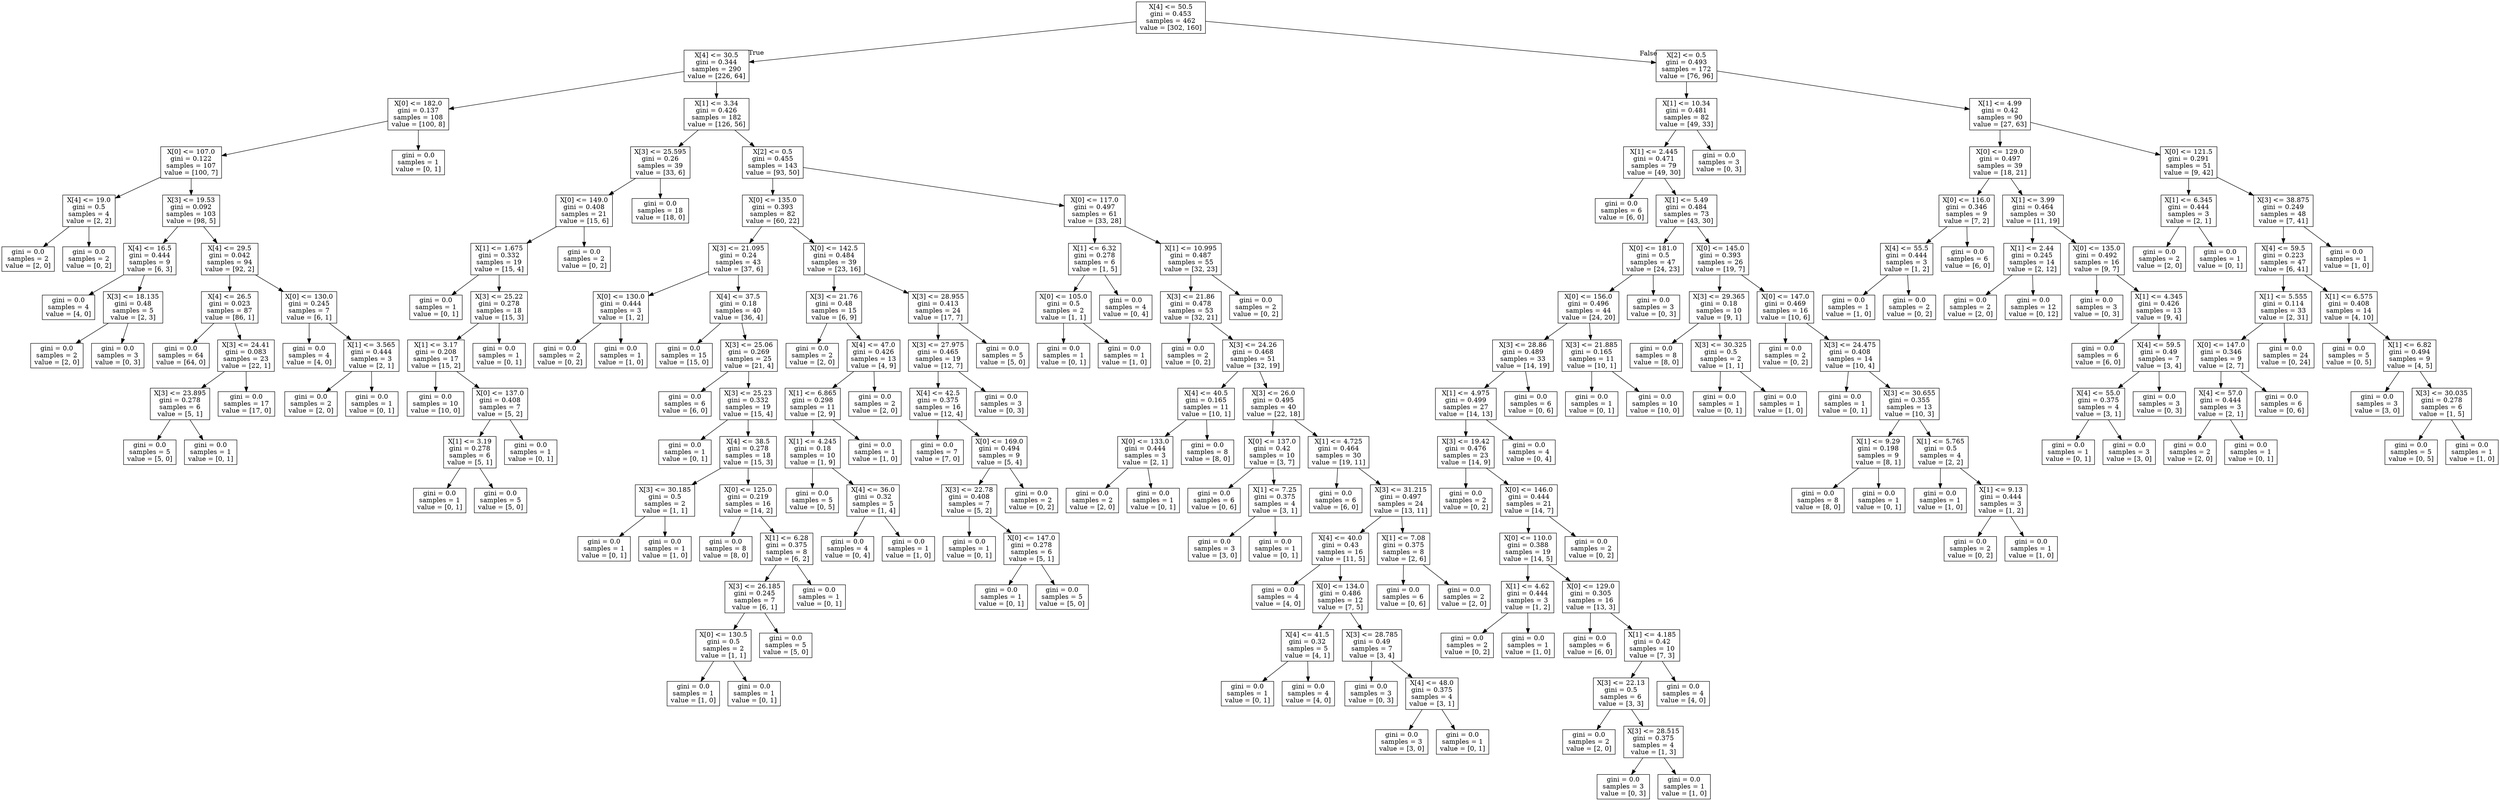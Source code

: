 digraph Tree {
node [shape=box] ;
0 [label="X[4] <= 50.5\ngini = 0.453\nsamples = 462\nvalue = [302, 160]"] ;
1 [label="X[4] <= 30.5\ngini = 0.344\nsamples = 290\nvalue = [226, 64]"] ;
0 -> 1 [labeldistance=2.5, labelangle=45, headlabel="True"] ;
2 [label="X[0] <= 182.0\ngini = 0.137\nsamples = 108\nvalue = [100, 8]"] ;
1 -> 2 ;
3 [label="X[0] <= 107.0\ngini = 0.122\nsamples = 107\nvalue = [100, 7]"] ;
2 -> 3 ;
4 [label="X[4] <= 19.0\ngini = 0.5\nsamples = 4\nvalue = [2, 2]"] ;
3 -> 4 ;
5 [label="gini = 0.0\nsamples = 2\nvalue = [2, 0]"] ;
4 -> 5 ;
6 [label="gini = 0.0\nsamples = 2\nvalue = [0, 2]"] ;
4 -> 6 ;
7 [label="X[3] <= 19.53\ngini = 0.092\nsamples = 103\nvalue = [98, 5]"] ;
3 -> 7 ;
8 [label="X[4] <= 16.5\ngini = 0.444\nsamples = 9\nvalue = [6, 3]"] ;
7 -> 8 ;
9 [label="gini = 0.0\nsamples = 4\nvalue = [4, 0]"] ;
8 -> 9 ;
10 [label="X[3] <= 18.135\ngini = 0.48\nsamples = 5\nvalue = [2, 3]"] ;
8 -> 10 ;
11 [label="gini = 0.0\nsamples = 2\nvalue = [2, 0]"] ;
10 -> 11 ;
12 [label="gini = 0.0\nsamples = 3\nvalue = [0, 3]"] ;
10 -> 12 ;
13 [label="X[4] <= 29.5\ngini = 0.042\nsamples = 94\nvalue = [92, 2]"] ;
7 -> 13 ;
14 [label="X[4] <= 26.5\ngini = 0.023\nsamples = 87\nvalue = [86, 1]"] ;
13 -> 14 ;
15 [label="gini = 0.0\nsamples = 64\nvalue = [64, 0]"] ;
14 -> 15 ;
16 [label="X[3] <= 24.41\ngini = 0.083\nsamples = 23\nvalue = [22, 1]"] ;
14 -> 16 ;
17 [label="X[3] <= 23.895\ngini = 0.278\nsamples = 6\nvalue = [5, 1]"] ;
16 -> 17 ;
18 [label="gini = 0.0\nsamples = 5\nvalue = [5, 0]"] ;
17 -> 18 ;
19 [label="gini = 0.0\nsamples = 1\nvalue = [0, 1]"] ;
17 -> 19 ;
20 [label="gini = 0.0\nsamples = 17\nvalue = [17, 0]"] ;
16 -> 20 ;
21 [label="X[0] <= 130.0\ngini = 0.245\nsamples = 7\nvalue = [6, 1]"] ;
13 -> 21 ;
22 [label="gini = 0.0\nsamples = 4\nvalue = [4, 0]"] ;
21 -> 22 ;
23 [label="X[1] <= 3.565\ngini = 0.444\nsamples = 3\nvalue = [2, 1]"] ;
21 -> 23 ;
24 [label="gini = 0.0\nsamples = 2\nvalue = [2, 0]"] ;
23 -> 24 ;
25 [label="gini = 0.0\nsamples = 1\nvalue = [0, 1]"] ;
23 -> 25 ;
26 [label="gini = 0.0\nsamples = 1\nvalue = [0, 1]"] ;
2 -> 26 ;
27 [label="X[1] <= 3.34\ngini = 0.426\nsamples = 182\nvalue = [126, 56]"] ;
1 -> 27 ;
28 [label="X[3] <= 25.595\ngini = 0.26\nsamples = 39\nvalue = [33, 6]"] ;
27 -> 28 ;
29 [label="X[0] <= 149.0\ngini = 0.408\nsamples = 21\nvalue = [15, 6]"] ;
28 -> 29 ;
30 [label="X[1] <= 1.675\ngini = 0.332\nsamples = 19\nvalue = [15, 4]"] ;
29 -> 30 ;
31 [label="gini = 0.0\nsamples = 1\nvalue = [0, 1]"] ;
30 -> 31 ;
32 [label="X[3] <= 25.22\ngini = 0.278\nsamples = 18\nvalue = [15, 3]"] ;
30 -> 32 ;
33 [label="X[1] <= 3.17\ngini = 0.208\nsamples = 17\nvalue = [15, 2]"] ;
32 -> 33 ;
34 [label="gini = 0.0\nsamples = 10\nvalue = [10, 0]"] ;
33 -> 34 ;
35 [label="X[0] <= 137.0\ngini = 0.408\nsamples = 7\nvalue = [5, 2]"] ;
33 -> 35 ;
36 [label="X[1] <= 3.19\ngini = 0.278\nsamples = 6\nvalue = [5, 1]"] ;
35 -> 36 ;
37 [label="gini = 0.0\nsamples = 1\nvalue = [0, 1]"] ;
36 -> 37 ;
38 [label="gini = 0.0\nsamples = 5\nvalue = [5, 0]"] ;
36 -> 38 ;
39 [label="gini = 0.0\nsamples = 1\nvalue = [0, 1]"] ;
35 -> 39 ;
40 [label="gini = 0.0\nsamples = 1\nvalue = [0, 1]"] ;
32 -> 40 ;
41 [label="gini = 0.0\nsamples = 2\nvalue = [0, 2]"] ;
29 -> 41 ;
42 [label="gini = 0.0\nsamples = 18\nvalue = [18, 0]"] ;
28 -> 42 ;
43 [label="X[2] <= 0.5\ngini = 0.455\nsamples = 143\nvalue = [93, 50]"] ;
27 -> 43 ;
44 [label="X[0] <= 135.0\ngini = 0.393\nsamples = 82\nvalue = [60, 22]"] ;
43 -> 44 ;
45 [label="X[3] <= 21.095\ngini = 0.24\nsamples = 43\nvalue = [37, 6]"] ;
44 -> 45 ;
46 [label="X[0] <= 130.0\ngini = 0.444\nsamples = 3\nvalue = [1, 2]"] ;
45 -> 46 ;
47 [label="gini = 0.0\nsamples = 2\nvalue = [0, 2]"] ;
46 -> 47 ;
48 [label="gini = 0.0\nsamples = 1\nvalue = [1, 0]"] ;
46 -> 48 ;
49 [label="X[4] <= 37.5\ngini = 0.18\nsamples = 40\nvalue = [36, 4]"] ;
45 -> 49 ;
50 [label="gini = 0.0\nsamples = 15\nvalue = [15, 0]"] ;
49 -> 50 ;
51 [label="X[3] <= 25.06\ngini = 0.269\nsamples = 25\nvalue = [21, 4]"] ;
49 -> 51 ;
52 [label="gini = 0.0\nsamples = 6\nvalue = [6, 0]"] ;
51 -> 52 ;
53 [label="X[3] <= 25.23\ngini = 0.332\nsamples = 19\nvalue = [15, 4]"] ;
51 -> 53 ;
54 [label="gini = 0.0\nsamples = 1\nvalue = [0, 1]"] ;
53 -> 54 ;
55 [label="X[4] <= 38.5\ngini = 0.278\nsamples = 18\nvalue = [15, 3]"] ;
53 -> 55 ;
56 [label="X[3] <= 30.185\ngini = 0.5\nsamples = 2\nvalue = [1, 1]"] ;
55 -> 56 ;
57 [label="gini = 0.0\nsamples = 1\nvalue = [0, 1]"] ;
56 -> 57 ;
58 [label="gini = 0.0\nsamples = 1\nvalue = [1, 0]"] ;
56 -> 58 ;
59 [label="X[0] <= 125.0\ngini = 0.219\nsamples = 16\nvalue = [14, 2]"] ;
55 -> 59 ;
60 [label="gini = 0.0\nsamples = 8\nvalue = [8, 0]"] ;
59 -> 60 ;
61 [label="X[1] <= 6.28\ngini = 0.375\nsamples = 8\nvalue = [6, 2]"] ;
59 -> 61 ;
62 [label="X[3] <= 26.185\ngini = 0.245\nsamples = 7\nvalue = [6, 1]"] ;
61 -> 62 ;
63 [label="X[0] <= 130.5\ngini = 0.5\nsamples = 2\nvalue = [1, 1]"] ;
62 -> 63 ;
64 [label="gini = 0.0\nsamples = 1\nvalue = [1, 0]"] ;
63 -> 64 ;
65 [label="gini = 0.0\nsamples = 1\nvalue = [0, 1]"] ;
63 -> 65 ;
66 [label="gini = 0.0\nsamples = 5\nvalue = [5, 0]"] ;
62 -> 66 ;
67 [label="gini = 0.0\nsamples = 1\nvalue = [0, 1]"] ;
61 -> 67 ;
68 [label="X[0] <= 142.5\ngini = 0.484\nsamples = 39\nvalue = [23, 16]"] ;
44 -> 68 ;
69 [label="X[3] <= 21.76\ngini = 0.48\nsamples = 15\nvalue = [6, 9]"] ;
68 -> 69 ;
70 [label="gini = 0.0\nsamples = 2\nvalue = [2, 0]"] ;
69 -> 70 ;
71 [label="X[4] <= 47.0\ngini = 0.426\nsamples = 13\nvalue = [4, 9]"] ;
69 -> 71 ;
72 [label="X[1] <= 6.865\ngini = 0.298\nsamples = 11\nvalue = [2, 9]"] ;
71 -> 72 ;
73 [label="X[1] <= 4.245\ngini = 0.18\nsamples = 10\nvalue = [1, 9]"] ;
72 -> 73 ;
74 [label="gini = 0.0\nsamples = 5\nvalue = [0, 5]"] ;
73 -> 74 ;
75 [label="X[4] <= 36.0\ngini = 0.32\nsamples = 5\nvalue = [1, 4]"] ;
73 -> 75 ;
76 [label="gini = 0.0\nsamples = 4\nvalue = [0, 4]"] ;
75 -> 76 ;
77 [label="gini = 0.0\nsamples = 1\nvalue = [1, 0]"] ;
75 -> 77 ;
78 [label="gini = 0.0\nsamples = 1\nvalue = [1, 0]"] ;
72 -> 78 ;
79 [label="gini = 0.0\nsamples = 2\nvalue = [2, 0]"] ;
71 -> 79 ;
80 [label="X[3] <= 28.955\ngini = 0.413\nsamples = 24\nvalue = [17, 7]"] ;
68 -> 80 ;
81 [label="X[3] <= 27.975\ngini = 0.465\nsamples = 19\nvalue = [12, 7]"] ;
80 -> 81 ;
82 [label="X[4] <= 42.5\ngini = 0.375\nsamples = 16\nvalue = [12, 4]"] ;
81 -> 82 ;
83 [label="gini = 0.0\nsamples = 7\nvalue = [7, 0]"] ;
82 -> 83 ;
84 [label="X[0] <= 169.0\ngini = 0.494\nsamples = 9\nvalue = [5, 4]"] ;
82 -> 84 ;
85 [label="X[3] <= 22.78\ngini = 0.408\nsamples = 7\nvalue = [5, 2]"] ;
84 -> 85 ;
86 [label="gini = 0.0\nsamples = 1\nvalue = [0, 1]"] ;
85 -> 86 ;
87 [label="X[0] <= 147.0\ngini = 0.278\nsamples = 6\nvalue = [5, 1]"] ;
85 -> 87 ;
88 [label="gini = 0.0\nsamples = 1\nvalue = [0, 1]"] ;
87 -> 88 ;
89 [label="gini = 0.0\nsamples = 5\nvalue = [5, 0]"] ;
87 -> 89 ;
90 [label="gini = 0.0\nsamples = 2\nvalue = [0, 2]"] ;
84 -> 90 ;
91 [label="gini = 0.0\nsamples = 3\nvalue = [0, 3]"] ;
81 -> 91 ;
92 [label="gini = 0.0\nsamples = 5\nvalue = [5, 0]"] ;
80 -> 92 ;
93 [label="X[0] <= 117.0\ngini = 0.497\nsamples = 61\nvalue = [33, 28]"] ;
43 -> 93 ;
94 [label="X[1] <= 6.32\ngini = 0.278\nsamples = 6\nvalue = [1, 5]"] ;
93 -> 94 ;
95 [label="X[0] <= 105.0\ngini = 0.5\nsamples = 2\nvalue = [1, 1]"] ;
94 -> 95 ;
96 [label="gini = 0.0\nsamples = 1\nvalue = [0, 1]"] ;
95 -> 96 ;
97 [label="gini = 0.0\nsamples = 1\nvalue = [1, 0]"] ;
95 -> 97 ;
98 [label="gini = 0.0\nsamples = 4\nvalue = [0, 4]"] ;
94 -> 98 ;
99 [label="X[1] <= 10.995\ngini = 0.487\nsamples = 55\nvalue = [32, 23]"] ;
93 -> 99 ;
100 [label="X[3] <= 21.86\ngini = 0.478\nsamples = 53\nvalue = [32, 21]"] ;
99 -> 100 ;
101 [label="gini = 0.0\nsamples = 2\nvalue = [0, 2]"] ;
100 -> 101 ;
102 [label="X[3] <= 24.26\ngini = 0.468\nsamples = 51\nvalue = [32, 19]"] ;
100 -> 102 ;
103 [label="X[4] <= 40.5\ngini = 0.165\nsamples = 11\nvalue = [10, 1]"] ;
102 -> 103 ;
104 [label="X[0] <= 133.0\ngini = 0.444\nsamples = 3\nvalue = [2, 1]"] ;
103 -> 104 ;
105 [label="gini = 0.0\nsamples = 2\nvalue = [2, 0]"] ;
104 -> 105 ;
106 [label="gini = 0.0\nsamples = 1\nvalue = [0, 1]"] ;
104 -> 106 ;
107 [label="gini = 0.0\nsamples = 8\nvalue = [8, 0]"] ;
103 -> 107 ;
108 [label="X[3] <= 26.0\ngini = 0.495\nsamples = 40\nvalue = [22, 18]"] ;
102 -> 108 ;
109 [label="X[0] <= 137.0\ngini = 0.42\nsamples = 10\nvalue = [3, 7]"] ;
108 -> 109 ;
110 [label="gini = 0.0\nsamples = 6\nvalue = [0, 6]"] ;
109 -> 110 ;
111 [label="X[1] <= 7.25\ngini = 0.375\nsamples = 4\nvalue = [3, 1]"] ;
109 -> 111 ;
112 [label="gini = 0.0\nsamples = 3\nvalue = [3, 0]"] ;
111 -> 112 ;
113 [label="gini = 0.0\nsamples = 1\nvalue = [0, 1]"] ;
111 -> 113 ;
114 [label="X[1] <= 4.725\ngini = 0.464\nsamples = 30\nvalue = [19, 11]"] ;
108 -> 114 ;
115 [label="gini = 0.0\nsamples = 6\nvalue = [6, 0]"] ;
114 -> 115 ;
116 [label="X[3] <= 31.215\ngini = 0.497\nsamples = 24\nvalue = [13, 11]"] ;
114 -> 116 ;
117 [label="X[4] <= 40.0\ngini = 0.43\nsamples = 16\nvalue = [11, 5]"] ;
116 -> 117 ;
118 [label="gini = 0.0\nsamples = 4\nvalue = [4, 0]"] ;
117 -> 118 ;
119 [label="X[0] <= 134.0\ngini = 0.486\nsamples = 12\nvalue = [7, 5]"] ;
117 -> 119 ;
120 [label="X[4] <= 41.5\ngini = 0.32\nsamples = 5\nvalue = [4, 1]"] ;
119 -> 120 ;
121 [label="gini = 0.0\nsamples = 1\nvalue = [0, 1]"] ;
120 -> 121 ;
122 [label="gini = 0.0\nsamples = 4\nvalue = [4, 0]"] ;
120 -> 122 ;
123 [label="X[3] <= 28.785\ngini = 0.49\nsamples = 7\nvalue = [3, 4]"] ;
119 -> 123 ;
124 [label="gini = 0.0\nsamples = 3\nvalue = [0, 3]"] ;
123 -> 124 ;
125 [label="X[4] <= 48.0\ngini = 0.375\nsamples = 4\nvalue = [3, 1]"] ;
123 -> 125 ;
126 [label="gini = 0.0\nsamples = 3\nvalue = [3, 0]"] ;
125 -> 126 ;
127 [label="gini = 0.0\nsamples = 1\nvalue = [0, 1]"] ;
125 -> 127 ;
128 [label="X[1] <= 7.08\ngini = 0.375\nsamples = 8\nvalue = [2, 6]"] ;
116 -> 128 ;
129 [label="gini = 0.0\nsamples = 6\nvalue = [0, 6]"] ;
128 -> 129 ;
130 [label="gini = 0.0\nsamples = 2\nvalue = [2, 0]"] ;
128 -> 130 ;
131 [label="gini = 0.0\nsamples = 2\nvalue = [0, 2]"] ;
99 -> 131 ;
132 [label="X[2] <= 0.5\ngini = 0.493\nsamples = 172\nvalue = [76, 96]"] ;
0 -> 132 [labeldistance=2.5, labelangle=-45, headlabel="False"] ;
133 [label="X[1] <= 10.34\ngini = 0.481\nsamples = 82\nvalue = [49, 33]"] ;
132 -> 133 ;
134 [label="X[1] <= 2.445\ngini = 0.471\nsamples = 79\nvalue = [49, 30]"] ;
133 -> 134 ;
135 [label="gini = 0.0\nsamples = 6\nvalue = [6, 0]"] ;
134 -> 135 ;
136 [label="X[1] <= 5.49\ngini = 0.484\nsamples = 73\nvalue = [43, 30]"] ;
134 -> 136 ;
137 [label="X[0] <= 181.0\ngini = 0.5\nsamples = 47\nvalue = [24, 23]"] ;
136 -> 137 ;
138 [label="X[0] <= 156.0\ngini = 0.496\nsamples = 44\nvalue = [24, 20]"] ;
137 -> 138 ;
139 [label="X[3] <= 28.86\ngini = 0.489\nsamples = 33\nvalue = [14, 19]"] ;
138 -> 139 ;
140 [label="X[1] <= 4.975\ngini = 0.499\nsamples = 27\nvalue = [14, 13]"] ;
139 -> 140 ;
141 [label="X[3] <= 19.42\ngini = 0.476\nsamples = 23\nvalue = [14, 9]"] ;
140 -> 141 ;
142 [label="gini = 0.0\nsamples = 2\nvalue = [0, 2]"] ;
141 -> 142 ;
143 [label="X[0] <= 146.0\ngini = 0.444\nsamples = 21\nvalue = [14, 7]"] ;
141 -> 143 ;
144 [label="X[0] <= 110.0\ngini = 0.388\nsamples = 19\nvalue = [14, 5]"] ;
143 -> 144 ;
145 [label="X[1] <= 4.62\ngini = 0.444\nsamples = 3\nvalue = [1, 2]"] ;
144 -> 145 ;
146 [label="gini = 0.0\nsamples = 2\nvalue = [0, 2]"] ;
145 -> 146 ;
147 [label="gini = 0.0\nsamples = 1\nvalue = [1, 0]"] ;
145 -> 147 ;
148 [label="X[0] <= 129.0\ngini = 0.305\nsamples = 16\nvalue = [13, 3]"] ;
144 -> 148 ;
149 [label="gini = 0.0\nsamples = 6\nvalue = [6, 0]"] ;
148 -> 149 ;
150 [label="X[1] <= 4.185\ngini = 0.42\nsamples = 10\nvalue = [7, 3]"] ;
148 -> 150 ;
151 [label="X[3] <= 22.13\ngini = 0.5\nsamples = 6\nvalue = [3, 3]"] ;
150 -> 151 ;
152 [label="gini = 0.0\nsamples = 2\nvalue = [2, 0]"] ;
151 -> 152 ;
153 [label="X[3] <= 28.515\ngini = 0.375\nsamples = 4\nvalue = [1, 3]"] ;
151 -> 153 ;
154 [label="gini = 0.0\nsamples = 3\nvalue = [0, 3]"] ;
153 -> 154 ;
155 [label="gini = 0.0\nsamples = 1\nvalue = [1, 0]"] ;
153 -> 155 ;
156 [label="gini = 0.0\nsamples = 4\nvalue = [4, 0]"] ;
150 -> 156 ;
157 [label="gini = 0.0\nsamples = 2\nvalue = [0, 2]"] ;
143 -> 157 ;
158 [label="gini = 0.0\nsamples = 4\nvalue = [0, 4]"] ;
140 -> 158 ;
159 [label="gini = 0.0\nsamples = 6\nvalue = [0, 6]"] ;
139 -> 159 ;
160 [label="X[3] <= 21.885\ngini = 0.165\nsamples = 11\nvalue = [10, 1]"] ;
138 -> 160 ;
161 [label="gini = 0.0\nsamples = 1\nvalue = [0, 1]"] ;
160 -> 161 ;
162 [label="gini = 0.0\nsamples = 10\nvalue = [10, 0]"] ;
160 -> 162 ;
163 [label="gini = 0.0\nsamples = 3\nvalue = [0, 3]"] ;
137 -> 163 ;
164 [label="X[0] <= 145.0\ngini = 0.393\nsamples = 26\nvalue = [19, 7]"] ;
136 -> 164 ;
165 [label="X[3] <= 29.365\ngini = 0.18\nsamples = 10\nvalue = [9, 1]"] ;
164 -> 165 ;
166 [label="gini = 0.0\nsamples = 8\nvalue = [8, 0]"] ;
165 -> 166 ;
167 [label="X[3] <= 30.325\ngini = 0.5\nsamples = 2\nvalue = [1, 1]"] ;
165 -> 167 ;
168 [label="gini = 0.0\nsamples = 1\nvalue = [0, 1]"] ;
167 -> 168 ;
169 [label="gini = 0.0\nsamples = 1\nvalue = [1, 0]"] ;
167 -> 169 ;
170 [label="X[0] <= 147.0\ngini = 0.469\nsamples = 16\nvalue = [10, 6]"] ;
164 -> 170 ;
171 [label="gini = 0.0\nsamples = 2\nvalue = [0, 2]"] ;
170 -> 171 ;
172 [label="X[3] <= 24.475\ngini = 0.408\nsamples = 14\nvalue = [10, 4]"] ;
170 -> 172 ;
173 [label="gini = 0.0\nsamples = 1\nvalue = [0, 1]"] ;
172 -> 173 ;
174 [label="X[3] <= 30.655\ngini = 0.355\nsamples = 13\nvalue = [10, 3]"] ;
172 -> 174 ;
175 [label="X[1] <= 9.29\ngini = 0.198\nsamples = 9\nvalue = [8, 1]"] ;
174 -> 175 ;
176 [label="gini = 0.0\nsamples = 8\nvalue = [8, 0]"] ;
175 -> 176 ;
177 [label="gini = 0.0\nsamples = 1\nvalue = [0, 1]"] ;
175 -> 177 ;
178 [label="X[1] <= 5.765\ngini = 0.5\nsamples = 4\nvalue = [2, 2]"] ;
174 -> 178 ;
179 [label="gini = 0.0\nsamples = 1\nvalue = [1, 0]"] ;
178 -> 179 ;
180 [label="X[1] <= 9.13\ngini = 0.444\nsamples = 3\nvalue = [1, 2]"] ;
178 -> 180 ;
181 [label="gini = 0.0\nsamples = 2\nvalue = [0, 2]"] ;
180 -> 181 ;
182 [label="gini = 0.0\nsamples = 1\nvalue = [1, 0]"] ;
180 -> 182 ;
183 [label="gini = 0.0\nsamples = 3\nvalue = [0, 3]"] ;
133 -> 183 ;
184 [label="X[1] <= 4.99\ngini = 0.42\nsamples = 90\nvalue = [27, 63]"] ;
132 -> 184 ;
185 [label="X[0] <= 129.0\ngini = 0.497\nsamples = 39\nvalue = [18, 21]"] ;
184 -> 185 ;
186 [label="X[0] <= 116.0\ngini = 0.346\nsamples = 9\nvalue = [7, 2]"] ;
185 -> 186 ;
187 [label="X[4] <= 55.5\ngini = 0.444\nsamples = 3\nvalue = [1, 2]"] ;
186 -> 187 ;
188 [label="gini = 0.0\nsamples = 1\nvalue = [1, 0]"] ;
187 -> 188 ;
189 [label="gini = 0.0\nsamples = 2\nvalue = [0, 2]"] ;
187 -> 189 ;
190 [label="gini = 0.0\nsamples = 6\nvalue = [6, 0]"] ;
186 -> 190 ;
191 [label="X[1] <= 3.99\ngini = 0.464\nsamples = 30\nvalue = [11, 19]"] ;
185 -> 191 ;
192 [label="X[1] <= 2.44\ngini = 0.245\nsamples = 14\nvalue = [2, 12]"] ;
191 -> 192 ;
193 [label="gini = 0.0\nsamples = 2\nvalue = [2, 0]"] ;
192 -> 193 ;
194 [label="gini = 0.0\nsamples = 12\nvalue = [0, 12]"] ;
192 -> 194 ;
195 [label="X[0] <= 135.0\ngini = 0.492\nsamples = 16\nvalue = [9, 7]"] ;
191 -> 195 ;
196 [label="gini = 0.0\nsamples = 3\nvalue = [0, 3]"] ;
195 -> 196 ;
197 [label="X[1] <= 4.345\ngini = 0.426\nsamples = 13\nvalue = [9, 4]"] ;
195 -> 197 ;
198 [label="gini = 0.0\nsamples = 6\nvalue = [6, 0]"] ;
197 -> 198 ;
199 [label="X[4] <= 59.5\ngini = 0.49\nsamples = 7\nvalue = [3, 4]"] ;
197 -> 199 ;
200 [label="X[4] <= 55.0\ngini = 0.375\nsamples = 4\nvalue = [3, 1]"] ;
199 -> 200 ;
201 [label="gini = 0.0\nsamples = 1\nvalue = [0, 1]"] ;
200 -> 201 ;
202 [label="gini = 0.0\nsamples = 3\nvalue = [3, 0]"] ;
200 -> 202 ;
203 [label="gini = 0.0\nsamples = 3\nvalue = [0, 3]"] ;
199 -> 203 ;
204 [label="X[0] <= 121.5\ngini = 0.291\nsamples = 51\nvalue = [9, 42]"] ;
184 -> 204 ;
205 [label="X[1] <= 6.345\ngini = 0.444\nsamples = 3\nvalue = [2, 1]"] ;
204 -> 205 ;
206 [label="gini = 0.0\nsamples = 2\nvalue = [2, 0]"] ;
205 -> 206 ;
207 [label="gini = 0.0\nsamples = 1\nvalue = [0, 1]"] ;
205 -> 207 ;
208 [label="X[3] <= 38.875\ngini = 0.249\nsamples = 48\nvalue = [7, 41]"] ;
204 -> 208 ;
209 [label="X[4] <= 59.5\ngini = 0.223\nsamples = 47\nvalue = [6, 41]"] ;
208 -> 209 ;
210 [label="X[1] <= 5.555\ngini = 0.114\nsamples = 33\nvalue = [2, 31]"] ;
209 -> 210 ;
211 [label="X[0] <= 147.0\ngini = 0.346\nsamples = 9\nvalue = [2, 7]"] ;
210 -> 211 ;
212 [label="X[4] <= 57.0\ngini = 0.444\nsamples = 3\nvalue = [2, 1]"] ;
211 -> 212 ;
213 [label="gini = 0.0\nsamples = 2\nvalue = [2, 0]"] ;
212 -> 213 ;
214 [label="gini = 0.0\nsamples = 1\nvalue = [0, 1]"] ;
212 -> 214 ;
215 [label="gini = 0.0\nsamples = 6\nvalue = [0, 6]"] ;
211 -> 215 ;
216 [label="gini = 0.0\nsamples = 24\nvalue = [0, 24]"] ;
210 -> 216 ;
217 [label="X[1] <= 6.575\ngini = 0.408\nsamples = 14\nvalue = [4, 10]"] ;
209 -> 217 ;
218 [label="gini = 0.0\nsamples = 5\nvalue = [0, 5]"] ;
217 -> 218 ;
219 [label="X[1] <= 6.82\ngini = 0.494\nsamples = 9\nvalue = [4, 5]"] ;
217 -> 219 ;
220 [label="gini = 0.0\nsamples = 3\nvalue = [3, 0]"] ;
219 -> 220 ;
221 [label="X[3] <= 30.035\ngini = 0.278\nsamples = 6\nvalue = [1, 5]"] ;
219 -> 221 ;
222 [label="gini = 0.0\nsamples = 5\nvalue = [0, 5]"] ;
221 -> 222 ;
223 [label="gini = 0.0\nsamples = 1\nvalue = [1, 0]"] ;
221 -> 223 ;
224 [label="gini = 0.0\nsamples = 1\nvalue = [1, 0]"] ;
208 -> 224 ;
}